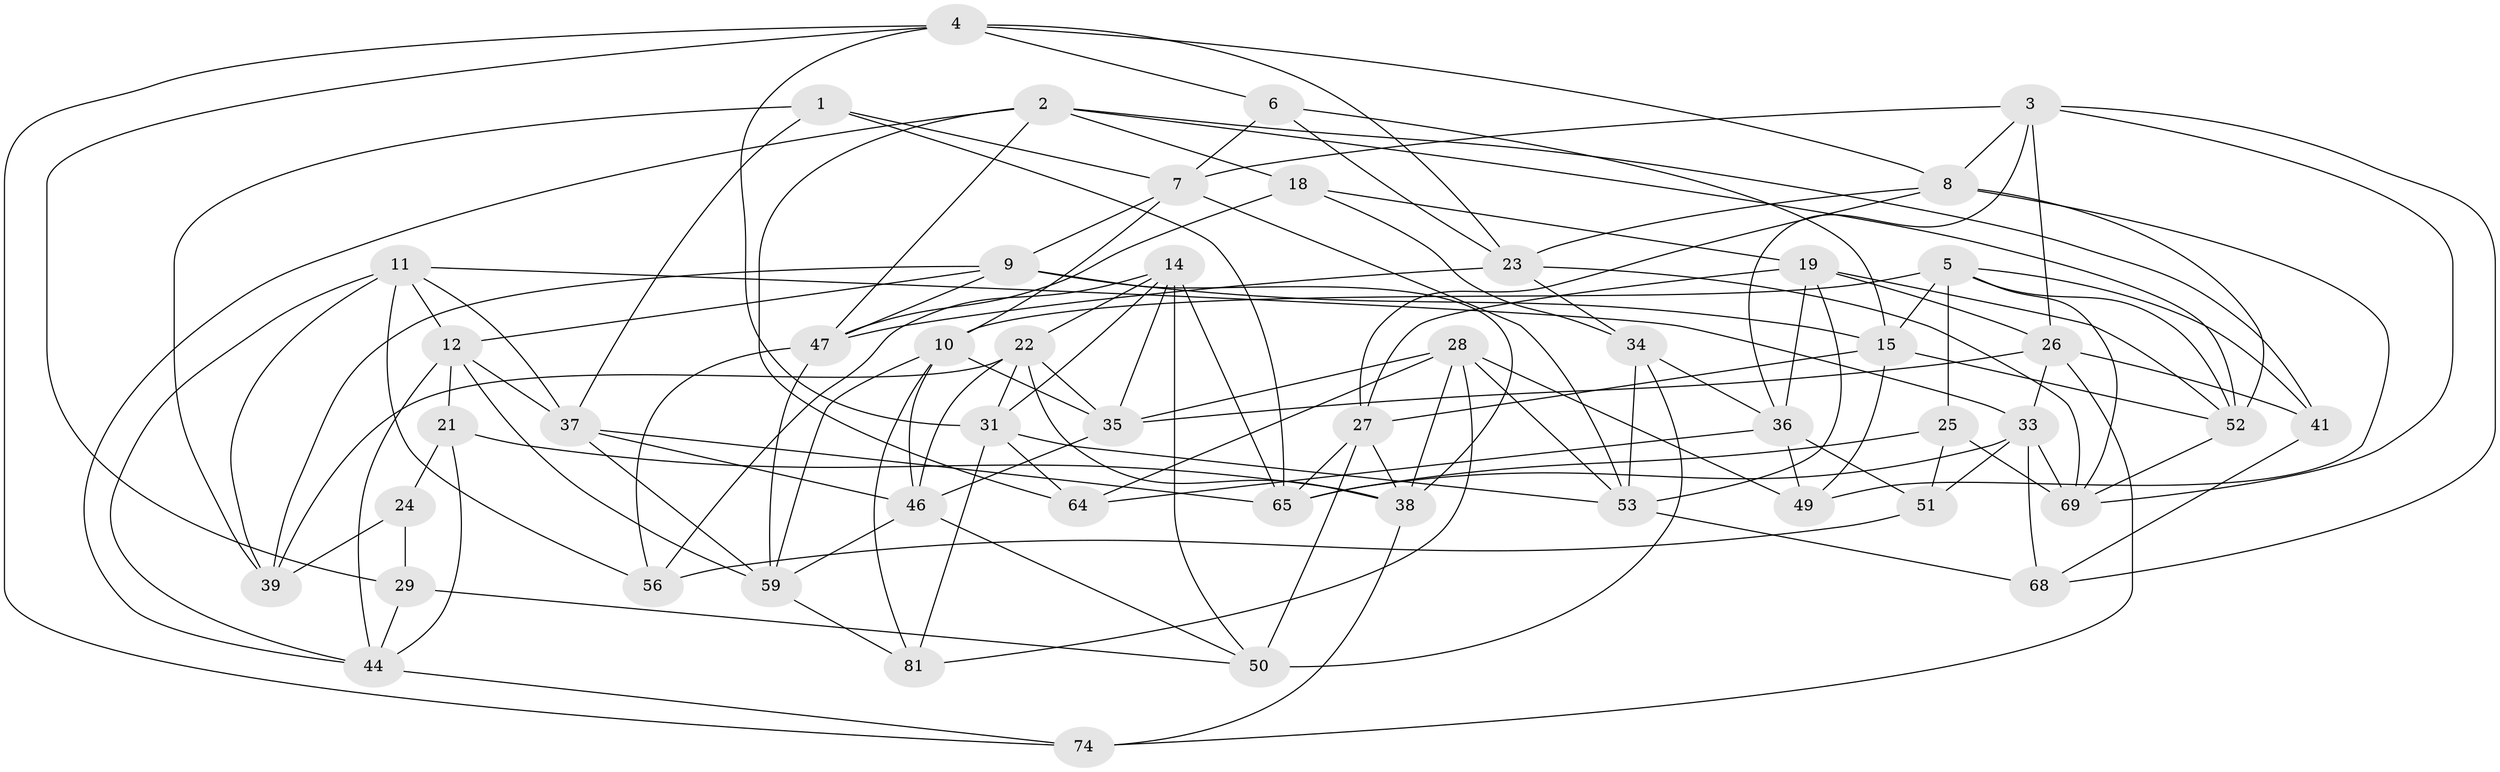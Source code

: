 // original degree distribution, {4: 1.0}
// Generated by graph-tools (version 1.1) at 2025/42/03/06/25 10:42:18]
// undirected, 50 vertices, 133 edges
graph export_dot {
graph [start="1"]
  node [color=gray90,style=filled];
  1;
  2 [super="+17"];
  3 [super="+66"];
  4 [super="+58"];
  5 [super="+75"];
  6;
  7 [super="+20"];
  8 [super="+67"];
  9 [super="+30"];
  10 [super="+77"];
  11 [super="+13"];
  12 [super="+16"];
  14 [super="+40"];
  15 [super="+54"];
  18;
  19 [super="+42"];
  21;
  22 [super="+71"];
  23 [super="+83"];
  24;
  25;
  26 [super="+48"];
  27 [super="+82"];
  28 [super="+85"];
  29;
  31 [super="+32"];
  33 [super="+61"];
  34 [super="+62"];
  35 [super="+57"];
  36 [super="+43"];
  37 [super="+80"];
  38 [super="+45"];
  39 [super="+79"];
  41;
  44 [super="+70"];
  46 [super="+63"];
  47 [super="+55"];
  49;
  50 [super="+73"];
  51;
  52 [super="+76"];
  53 [super="+60"];
  56;
  59 [super="+84"];
  64;
  65 [super="+78"];
  68;
  69 [super="+72"];
  74;
  81;
  1 -- 39;
  1 -- 37;
  1 -- 7;
  1 -- 65;
  2 -- 41;
  2 -- 64;
  2 -- 47;
  2 -- 18;
  2 -- 52;
  2 -- 44;
  3 -- 68;
  3 -- 7;
  3 -- 36;
  3 -- 8;
  3 -- 26;
  3 -- 69;
  4 -- 31;
  4 -- 29;
  4 -- 6;
  4 -- 74;
  4 -- 23;
  4 -- 8;
  5 -- 25;
  5 -- 41;
  5 -- 10;
  5 -- 69;
  5 -- 15;
  5 -- 52;
  6 -- 15;
  6 -- 23;
  6 -- 7;
  7 -- 53;
  7 -- 10;
  7 -- 9;
  8 -- 23;
  8 -- 52;
  8 -- 49;
  8 -- 27;
  9 -- 38;
  9 -- 15;
  9 -- 39;
  9 -- 12;
  9 -- 47;
  10 -- 81;
  10 -- 59;
  10 -- 35;
  10 -- 46;
  11 -- 56;
  11 -- 37;
  11 -- 33;
  11 -- 12;
  11 -- 44;
  11 -- 39;
  12 -- 44;
  12 -- 21;
  12 -- 37;
  12 -- 59;
  14 -- 65;
  14 -- 50;
  14 -- 35;
  14 -- 56;
  14 -- 22;
  14 -- 31;
  15 -- 27;
  15 -- 49;
  15 -- 52;
  18 -- 19;
  18 -- 47;
  18 -- 34;
  19 -- 53;
  19 -- 27;
  19 -- 26;
  19 -- 36;
  19 -- 52;
  21 -- 44;
  21 -- 24;
  21 -- 38;
  22 -- 46;
  22 -- 39;
  22 -- 31;
  22 -- 38;
  22 -- 35;
  23 -- 34;
  23 -- 47;
  23 -- 69;
  24 -- 29;
  24 -- 39 [weight=2];
  25 -- 51;
  25 -- 65;
  25 -- 69;
  26 -- 41;
  26 -- 74;
  26 -- 35;
  26 -- 33;
  27 -- 50;
  27 -- 38;
  27 -- 65;
  28 -- 49;
  28 -- 38;
  28 -- 35;
  28 -- 64;
  28 -- 81;
  28 -- 53;
  29 -- 50;
  29 -- 44;
  31 -- 64;
  31 -- 81;
  31 -- 53;
  33 -- 51;
  33 -- 65;
  33 -- 68;
  33 -- 69;
  34 -- 36;
  34 -- 50 [weight=2];
  34 -- 53;
  35 -- 46;
  36 -- 51;
  36 -- 49;
  36 -- 64;
  37 -- 46;
  37 -- 65;
  37 -- 59;
  38 -- 74;
  41 -- 68;
  44 -- 74;
  46 -- 50;
  46 -- 59;
  47 -- 59;
  47 -- 56;
  51 -- 56;
  52 -- 69;
  53 -- 68;
  59 -- 81;
}
